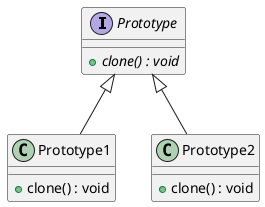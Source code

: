 @startuml
'https://plantuml.com/class-diagram
interface Prototype
{
   + {abstract} clone() : void
}

class Prototype1
{
    + clone() : void
}

class Prototype2
{
    + clone() : void
}

Prototype <|-- Prototype1
Prototype <|-- Prototype2

@enduml